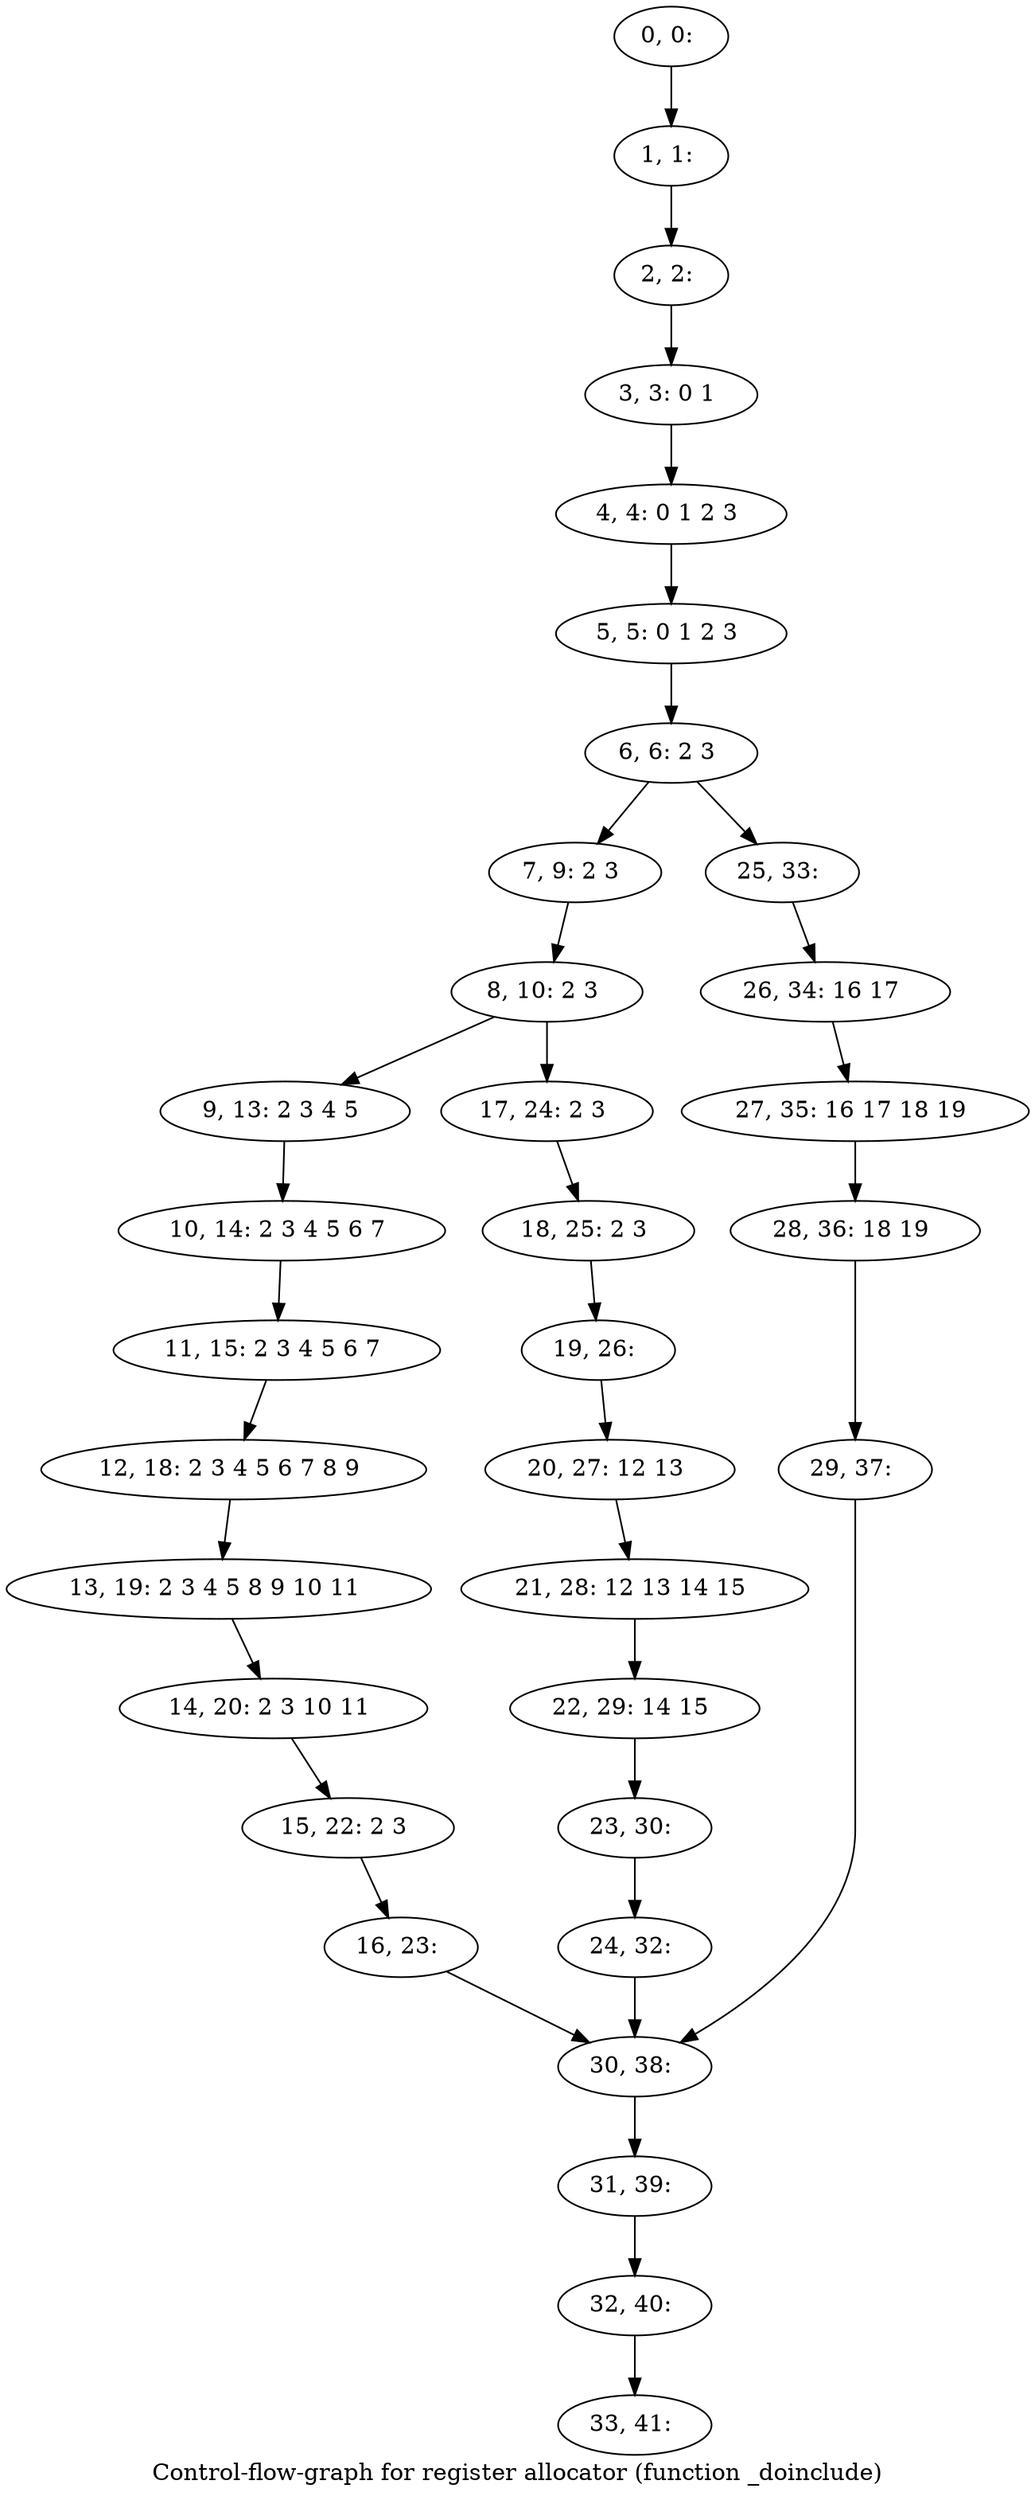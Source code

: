 digraph G {
graph [label="Control-flow-graph for register allocator (function _doinclude)"]
0[label="0, 0: "];
1[label="1, 1: "];
2[label="2, 2: "];
3[label="3, 3: 0 1 "];
4[label="4, 4: 0 1 2 3 "];
5[label="5, 5: 0 1 2 3 "];
6[label="6, 6: 2 3 "];
7[label="7, 9: 2 3 "];
8[label="8, 10: 2 3 "];
9[label="9, 13: 2 3 4 5 "];
10[label="10, 14: 2 3 4 5 6 7 "];
11[label="11, 15: 2 3 4 5 6 7 "];
12[label="12, 18: 2 3 4 5 6 7 8 9 "];
13[label="13, 19: 2 3 4 5 8 9 10 11 "];
14[label="14, 20: 2 3 10 11 "];
15[label="15, 22: 2 3 "];
16[label="16, 23: "];
17[label="17, 24: 2 3 "];
18[label="18, 25: 2 3 "];
19[label="19, 26: "];
20[label="20, 27: 12 13 "];
21[label="21, 28: 12 13 14 15 "];
22[label="22, 29: 14 15 "];
23[label="23, 30: "];
24[label="24, 32: "];
25[label="25, 33: "];
26[label="26, 34: 16 17 "];
27[label="27, 35: 16 17 18 19 "];
28[label="28, 36: 18 19 "];
29[label="29, 37: "];
30[label="30, 38: "];
31[label="31, 39: "];
32[label="32, 40: "];
33[label="33, 41: "];
0->1 ;
1->2 ;
2->3 ;
3->4 ;
4->5 ;
5->6 ;
6->7 ;
6->25 ;
7->8 ;
8->9 ;
8->17 ;
9->10 ;
10->11 ;
11->12 ;
12->13 ;
13->14 ;
14->15 ;
15->16 ;
16->30 ;
17->18 ;
18->19 ;
19->20 ;
20->21 ;
21->22 ;
22->23 ;
23->24 ;
24->30 ;
25->26 ;
26->27 ;
27->28 ;
28->29 ;
29->30 ;
30->31 ;
31->32 ;
32->33 ;
}
